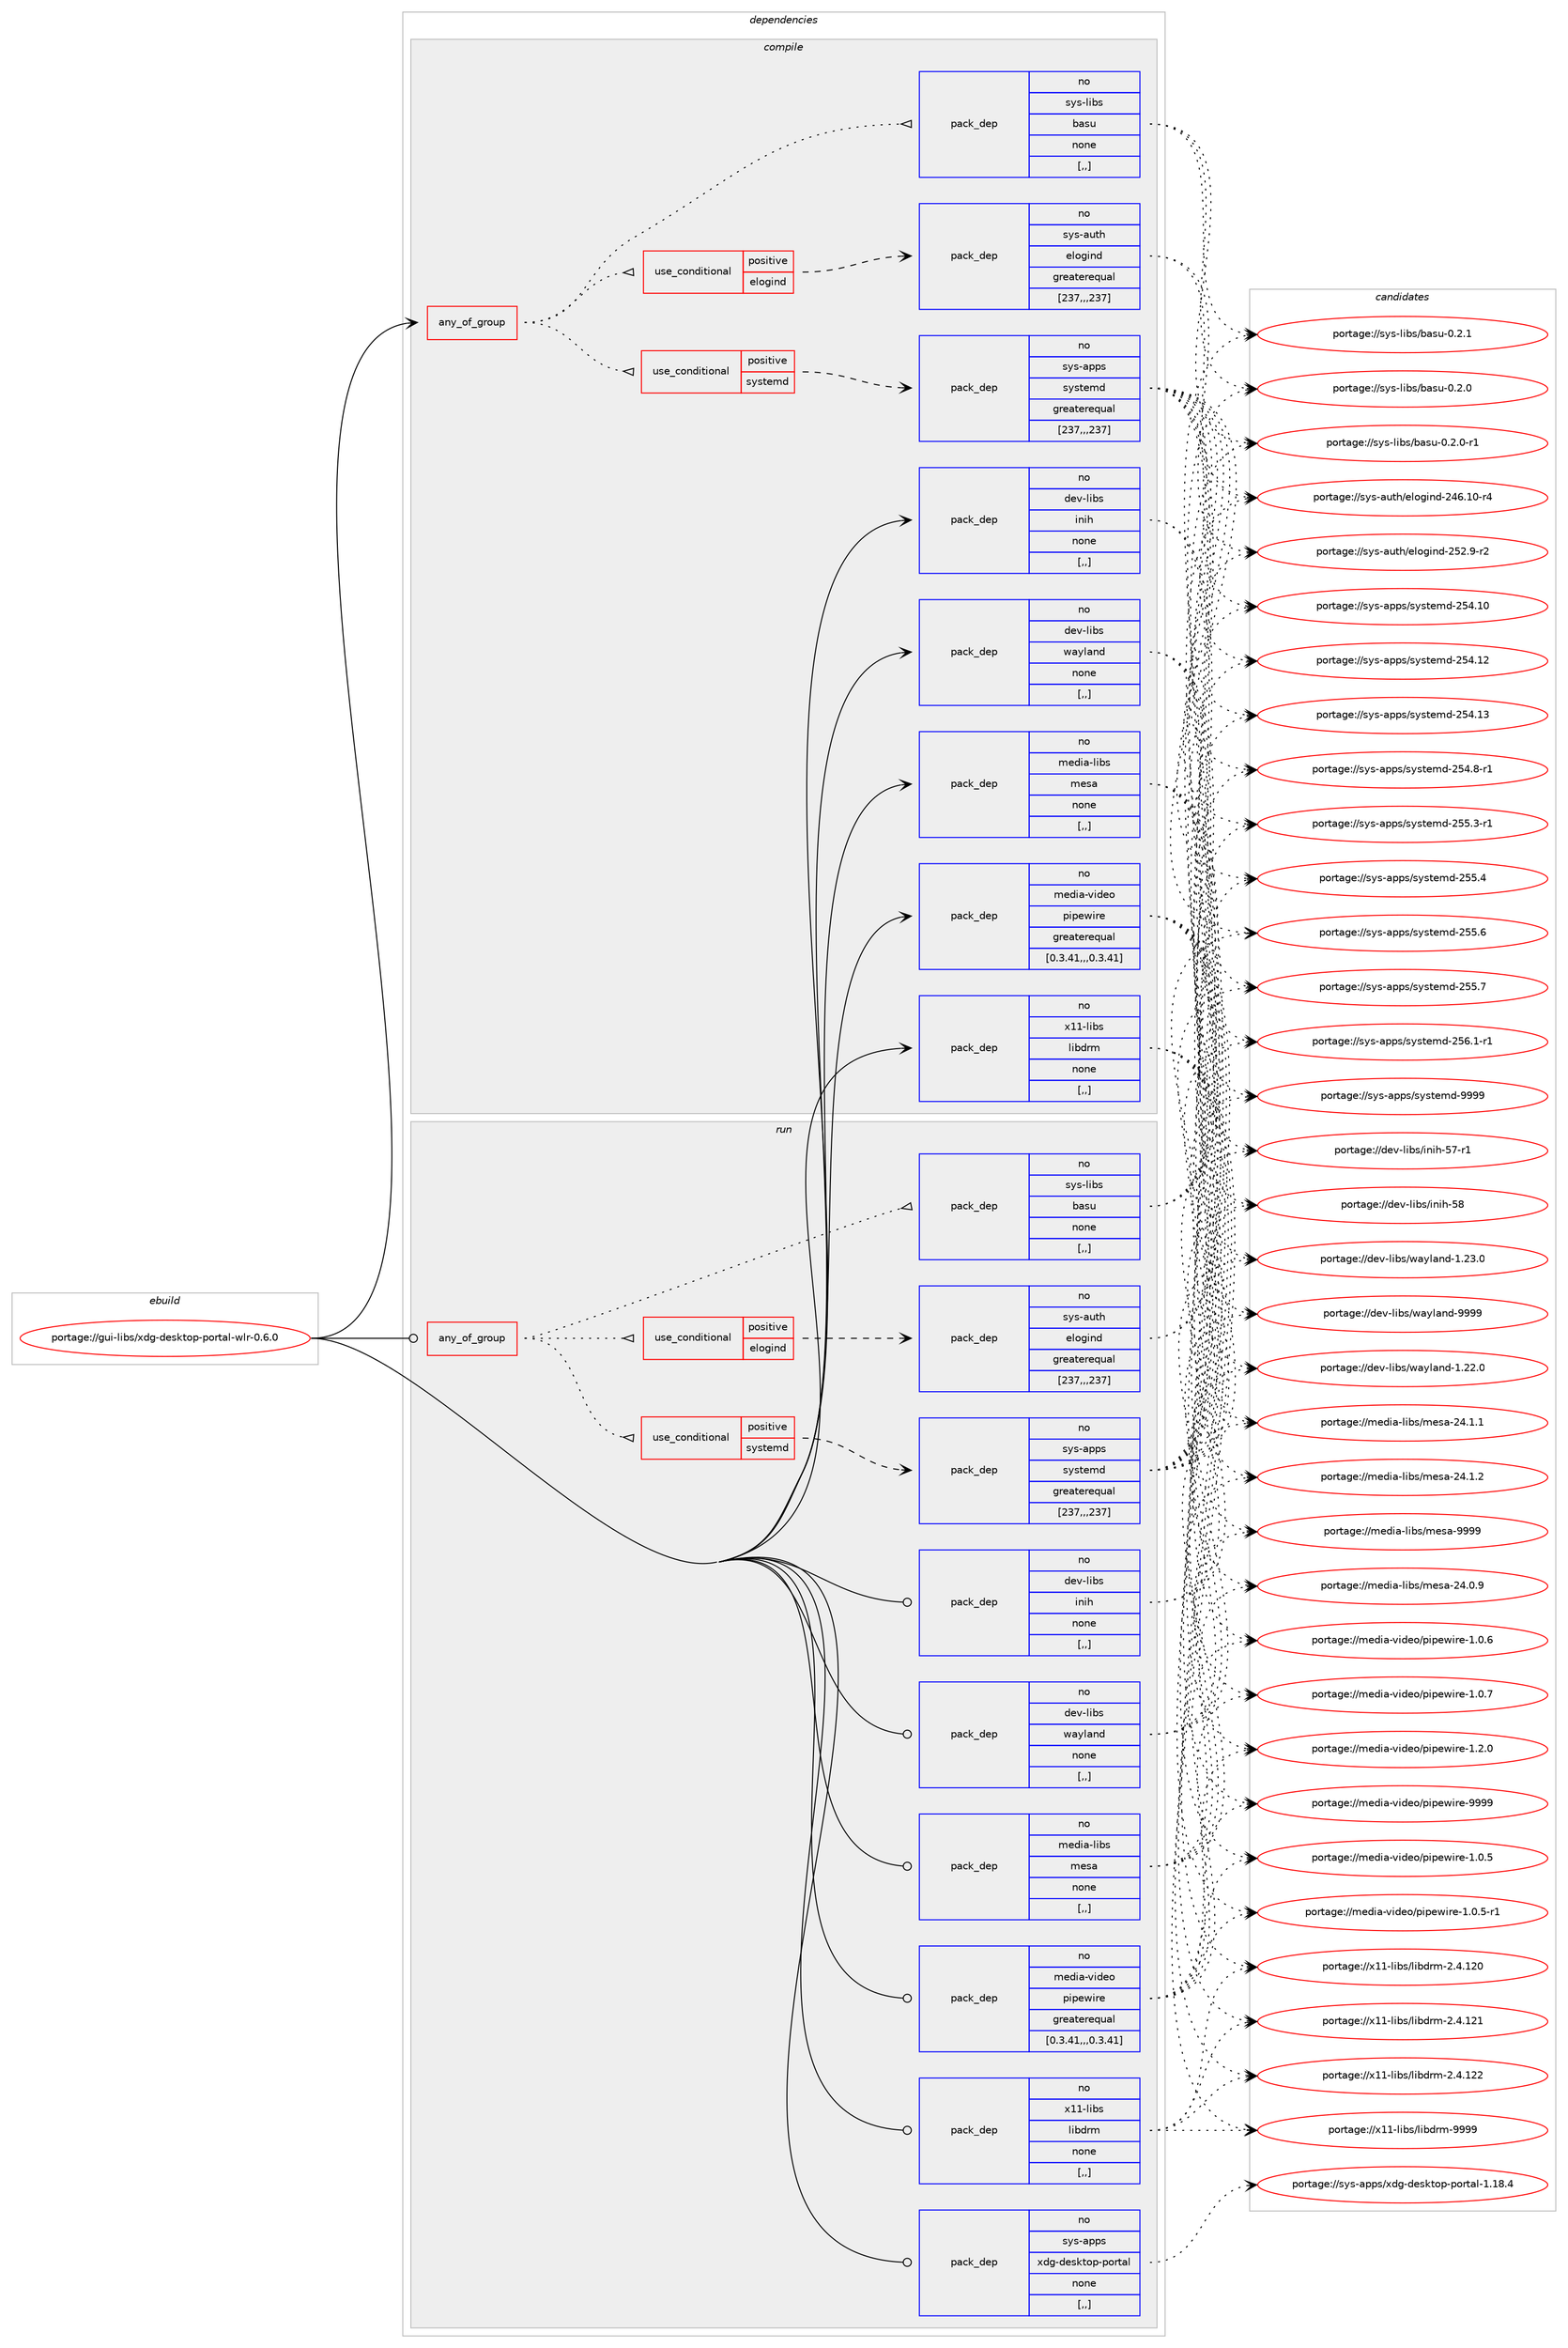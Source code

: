 digraph prolog {

# *************
# Graph options
# *************

newrank=true;
concentrate=true;
compound=true;
graph [rankdir=LR,fontname=Helvetica,fontsize=10,ranksep=1.5];#, ranksep=2.5, nodesep=0.2];
edge  [arrowhead=vee];
node  [fontname=Helvetica,fontsize=10];

# **********
# The ebuild
# **********

subgraph cluster_leftcol {
color=gray;
rank=same;
label=<<i>ebuild</i>>;
id [label="portage://gui-libs/xdg-desktop-portal-wlr-0.6.0", color=red, width=4, href="../gui-libs/xdg-desktop-portal-wlr-0.6.0.svg"];
}

# ****************
# The dependencies
# ****************

subgraph cluster_midcol {
color=gray;
label=<<i>dependencies</i>>;
subgraph cluster_compile {
fillcolor="#eeeeee";
style=filled;
label=<<i>compile</i>>;
subgraph any1418 {
dependency239916 [label=<<TABLE BORDER="0" CELLBORDER="1" CELLSPACING="0" CELLPADDING="4"><TR><TD CELLPADDING="10">any_of_group</TD></TR></TABLE>>, shape=none, color=red];subgraph cond65180 {
dependency239917 [label=<<TABLE BORDER="0" CELLBORDER="1" CELLSPACING="0" CELLPADDING="4"><TR><TD ROWSPAN="3" CELLPADDING="10">use_conditional</TD></TR><TR><TD>positive</TD></TR><TR><TD>systemd</TD></TR></TABLE>>, shape=none, color=red];
subgraph pack173166 {
dependency239918 [label=<<TABLE BORDER="0" CELLBORDER="1" CELLSPACING="0" CELLPADDING="4" WIDTH="220"><TR><TD ROWSPAN="6" CELLPADDING="30">pack_dep</TD></TR><TR><TD WIDTH="110">no</TD></TR><TR><TD>sys-apps</TD></TR><TR><TD>systemd</TD></TR><TR><TD>greaterequal</TD></TR><TR><TD>[237,,,237]</TD></TR></TABLE>>, shape=none, color=blue];
}
dependency239917:e -> dependency239918:w [weight=20,style="dashed",arrowhead="vee"];
}
dependency239916:e -> dependency239917:w [weight=20,style="dotted",arrowhead="oinv"];
subgraph cond65181 {
dependency239919 [label=<<TABLE BORDER="0" CELLBORDER="1" CELLSPACING="0" CELLPADDING="4"><TR><TD ROWSPAN="3" CELLPADDING="10">use_conditional</TD></TR><TR><TD>positive</TD></TR><TR><TD>elogind</TD></TR></TABLE>>, shape=none, color=red];
subgraph pack173167 {
dependency239920 [label=<<TABLE BORDER="0" CELLBORDER="1" CELLSPACING="0" CELLPADDING="4" WIDTH="220"><TR><TD ROWSPAN="6" CELLPADDING="30">pack_dep</TD></TR><TR><TD WIDTH="110">no</TD></TR><TR><TD>sys-auth</TD></TR><TR><TD>elogind</TD></TR><TR><TD>greaterequal</TD></TR><TR><TD>[237,,,237]</TD></TR></TABLE>>, shape=none, color=blue];
}
dependency239919:e -> dependency239920:w [weight=20,style="dashed",arrowhead="vee"];
}
dependency239916:e -> dependency239919:w [weight=20,style="dotted",arrowhead="oinv"];
subgraph pack173168 {
dependency239921 [label=<<TABLE BORDER="0" CELLBORDER="1" CELLSPACING="0" CELLPADDING="4" WIDTH="220"><TR><TD ROWSPAN="6" CELLPADDING="30">pack_dep</TD></TR><TR><TD WIDTH="110">no</TD></TR><TR><TD>sys-libs</TD></TR><TR><TD>basu</TD></TR><TR><TD>none</TD></TR><TR><TD>[,,]</TD></TR></TABLE>>, shape=none, color=blue];
}
dependency239916:e -> dependency239921:w [weight=20,style="dotted",arrowhead="oinv"];
}
id:e -> dependency239916:w [weight=20,style="solid",arrowhead="vee"];
subgraph pack173169 {
dependency239922 [label=<<TABLE BORDER="0" CELLBORDER="1" CELLSPACING="0" CELLPADDING="4" WIDTH="220"><TR><TD ROWSPAN="6" CELLPADDING="30">pack_dep</TD></TR><TR><TD WIDTH="110">no</TD></TR><TR><TD>dev-libs</TD></TR><TR><TD>inih</TD></TR><TR><TD>none</TD></TR><TR><TD>[,,]</TD></TR></TABLE>>, shape=none, color=blue];
}
id:e -> dependency239922:w [weight=20,style="solid",arrowhead="vee"];
subgraph pack173170 {
dependency239923 [label=<<TABLE BORDER="0" CELLBORDER="1" CELLSPACING="0" CELLPADDING="4" WIDTH="220"><TR><TD ROWSPAN="6" CELLPADDING="30">pack_dep</TD></TR><TR><TD WIDTH="110">no</TD></TR><TR><TD>dev-libs</TD></TR><TR><TD>wayland</TD></TR><TR><TD>none</TD></TR><TR><TD>[,,]</TD></TR></TABLE>>, shape=none, color=blue];
}
id:e -> dependency239923:w [weight=20,style="solid",arrowhead="vee"];
subgraph pack173171 {
dependency239924 [label=<<TABLE BORDER="0" CELLBORDER="1" CELLSPACING="0" CELLPADDING="4" WIDTH="220"><TR><TD ROWSPAN="6" CELLPADDING="30">pack_dep</TD></TR><TR><TD WIDTH="110">no</TD></TR><TR><TD>media-libs</TD></TR><TR><TD>mesa</TD></TR><TR><TD>none</TD></TR><TR><TD>[,,]</TD></TR></TABLE>>, shape=none, color=blue];
}
id:e -> dependency239924:w [weight=20,style="solid",arrowhead="vee"];
subgraph pack173172 {
dependency239925 [label=<<TABLE BORDER="0" CELLBORDER="1" CELLSPACING="0" CELLPADDING="4" WIDTH="220"><TR><TD ROWSPAN="6" CELLPADDING="30">pack_dep</TD></TR><TR><TD WIDTH="110">no</TD></TR><TR><TD>media-video</TD></TR><TR><TD>pipewire</TD></TR><TR><TD>greaterequal</TD></TR><TR><TD>[0.3.41,,,0.3.41]</TD></TR></TABLE>>, shape=none, color=blue];
}
id:e -> dependency239925:w [weight=20,style="solid",arrowhead="vee"];
subgraph pack173173 {
dependency239926 [label=<<TABLE BORDER="0" CELLBORDER="1" CELLSPACING="0" CELLPADDING="4" WIDTH="220"><TR><TD ROWSPAN="6" CELLPADDING="30">pack_dep</TD></TR><TR><TD WIDTH="110">no</TD></TR><TR><TD>x11-libs</TD></TR><TR><TD>libdrm</TD></TR><TR><TD>none</TD></TR><TR><TD>[,,]</TD></TR></TABLE>>, shape=none, color=blue];
}
id:e -> dependency239926:w [weight=20,style="solid",arrowhead="vee"];
}
subgraph cluster_compileandrun {
fillcolor="#eeeeee";
style=filled;
label=<<i>compile and run</i>>;
}
subgraph cluster_run {
fillcolor="#eeeeee";
style=filled;
label=<<i>run</i>>;
subgraph any1419 {
dependency239927 [label=<<TABLE BORDER="0" CELLBORDER="1" CELLSPACING="0" CELLPADDING="4"><TR><TD CELLPADDING="10">any_of_group</TD></TR></TABLE>>, shape=none, color=red];subgraph cond65182 {
dependency239928 [label=<<TABLE BORDER="0" CELLBORDER="1" CELLSPACING="0" CELLPADDING="4"><TR><TD ROWSPAN="3" CELLPADDING="10">use_conditional</TD></TR><TR><TD>positive</TD></TR><TR><TD>systemd</TD></TR></TABLE>>, shape=none, color=red];
subgraph pack173174 {
dependency239929 [label=<<TABLE BORDER="0" CELLBORDER="1" CELLSPACING="0" CELLPADDING="4" WIDTH="220"><TR><TD ROWSPAN="6" CELLPADDING="30">pack_dep</TD></TR><TR><TD WIDTH="110">no</TD></TR><TR><TD>sys-apps</TD></TR><TR><TD>systemd</TD></TR><TR><TD>greaterequal</TD></TR><TR><TD>[237,,,237]</TD></TR></TABLE>>, shape=none, color=blue];
}
dependency239928:e -> dependency239929:w [weight=20,style="dashed",arrowhead="vee"];
}
dependency239927:e -> dependency239928:w [weight=20,style="dotted",arrowhead="oinv"];
subgraph cond65183 {
dependency239930 [label=<<TABLE BORDER="0" CELLBORDER="1" CELLSPACING="0" CELLPADDING="4"><TR><TD ROWSPAN="3" CELLPADDING="10">use_conditional</TD></TR><TR><TD>positive</TD></TR><TR><TD>elogind</TD></TR></TABLE>>, shape=none, color=red];
subgraph pack173175 {
dependency239931 [label=<<TABLE BORDER="0" CELLBORDER="1" CELLSPACING="0" CELLPADDING="4" WIDTH="220"><TR><TD ROWSPAN="6" CELLPADDING="30">pack_dep</TD></TR><TR><TD WIDTH="110">no</TD></TR><TR><TD>sys-auth</TD></TR><TR><TD>elogind</TD></TR><TR><TD>greaterequal</TD></TR><TR><TD>[237,,,237]</TD></TR></TABLE>>, shape=none, color=blue];
}
dependency239930:e -> dependency239931:w [weight=20,style="dashed",arrowhead="vee"];
}
dependency239927:e -> dependency239930:w [weight=20,style="dotted",arrowhead="oinv"];
subgraph pack173176 {
dependency239932 [label=<<TABLE BORDER="0" CELLBORDER="1" CELLSPACING="0" CELLPADDING="4" WIDTH="220"><TR><TD ROWSPAN="6" CELLPADDING="30">pack_dep</TD></TR><TR><TD WIDTH="110">no</TD></TR><TR><TD>sys-libs</TD></TR><TR><TD>basu</TD></TR><TR><TD>none</TD></TR><TR><TD>[,,]</TD></TR></TABLE>>, shape=none, color=blue];
}
dependency239927:e -> dependency239932:w [weight=20,style="dotted",arrowhead="oinv"];
}
id:e -> dependency239927:w [weight=20,style="solid",arrowhead="odot"];
subgraph pack173177 {
dependency239933 [label=<<TABLE BORDER="0" CELLBORDER="1" CELLSPACING="0" CELLPADDING="4" WIDTH="220"><TR><TD ROWSPAN="6" CELLPADDING="30">pack_dep</TD></TR><TR><TD WIDTH="110">no</TD></TR><TR><TD>dev-libs</TD></TR><TR><TD>inih</TD></TR><TR><TD>none</TD></TR><TR><TD>[,,]</TD></TR></TABLE>>, shape=none, color=blue];
}
id:e -> dependency239933:w [weight=20,style="solid",arrowhead="odot"];
subgraph pack173178 {
dependency239934 [label=<<TABLE BORDER="0" CELLBORDER="1" CELLSPACING="0" CELLPADDING="4" WIDTH="220"><TR><TD ROWSPAN="6" CELLPADDING="30">pack_dep</TD></TR><TR><TD WIDTH="110">no</TD></TR><TR><TD>dev-libs</TD></TR><TR><TD>wayland</TD></TR><TR><TD>none</TD></TR><TR><TD>[,,]</TD></TR></TABLE>>, shape=none, color=blue];
}
id:e -> dependency239934:w [weight=20,style="solid",arrowhead="odot"];
subgraph pack173179 {
dependency239935 [label=<<TABLE BORDER="0" CELLBORDER="1" CELLSPACING="0" CELLPADDING="4" WIDTH="220"><TR><TD ROWSPAN="6" CELLPADDING="30">pack_dep</TD></TR><TR><TD WIDTH="110">no</TD></TR><TR><TD>media-libs</TD></TR><TR><TD>mesa</TD></TR><TR><TD>none</TD></TR><TR><TD>[,,]</TD></TR></TABLE>>, shape=none, color=blue];
}
id:e -> dependency239935:w [weight=20,style="solid",arrowhead="odot"];
subgraph pack173180 {
dependency239936 [label=<<TABLE BORDER="0" CELLBORDER="1" CELLSPACING="0" CELLPADDING="4" WIDTH="220"><TR><TD ROWSPAN="6" CELLPADDING="30">pack_dep</TD></TR><TR><TD WIDTH="110">no</TD></TR><TR><TD>media-video</TD></TR><TR><TD>pipewire</TD></TR><TR><TD>greaterequal</TD></TR><TR><TD>[0.3.41,,,0.3.41]</TD></TR></TABLE>>, shape=none, color=blue];
}
id:e -> dependency239936:w [weight=20,style="solid",arrowhead="odot"];
subgraph pack173181 {
dependency239937 [label=<<TABLE BORDER="0" CELLBORDER="1" CELLSPACING="0" CELLPADDING="4" WIDTH="220"><TR><TD ROWSPAN="6" CELLPADDING="30">pack_dep</TD></TR><TR><TD WIDTH="110">no</TD></TR><TR><TD>sys-apps</TD></TR><TR><TD>xdg-desktop-portal</TD></TR><TR><TD>none</TD></TR><TR><TD>[,,]</TD></TR></TABLE>>, shape=none, color=blue];
}
id:e -> dependency239937:w [weight=20,style="solid",arrowhead="odot"];
subgraph pack173182 {
dependency239938 [label=<<TABLE BORDER="0" CELLBORDER="1" CELLSPACING="0" CELLPADDING="4" WIDTH="220"><TR><TD ROWSPAN="6" CELLPADDING="30">pack_dep</TD></TR><TR><TD WIDTH="110">no</TD></TR><TR><TD>x11-libs</TD></TR><TR><TD>libdrm</TD></TR><TR><TD>none</TD></TR><TR><TD>[,,]</TD></TR></TABLE>>, shape=none, color=blue];
}
id:e -> dependency239938:w [weight=20,style="solid",arrowhead="odot"];
}
}

# **************
# The candidates
# **************

subgraph cluster_choices {
rank=same;
color=gray;
label=<<i>candidates</i>>;

subgraph choice173166 {
color=black;
nodesep=1;
choice11512111545971121121154711512111511610110910045505352464948 [label="portage://sys-apps/systemd-254.10", color=red, width=4,href="../sys-apps/systemd-254.10.svg"];
choice11512111545971121121154711512111511610110910045505352464950 [label="portage://sys-apps/systemd-254.12", color=red, width=4,href="../sys-apps/systemd-254.12.svg"];
choice11512111545971121121154711512111511610110910045505352464951 [label="portage://sys-apps/systemd-254.13", color=red, width=4,href="../sys-apps/systemd-254.13.svg"];
choice1151211154597112112115471151211151161011091004550535246564511449 [label="portage://sys-apps/systemd-254.8-r1", color=red, width=4,href="../sys-apps/systemd-254.8-r1.svg"];
choice1151211154597112112115471151211151161011091004550535346514511449 [label="portage://sys-apps/systemd-255.3-r1", color=red, width=4,href="../sys-apps/systemd-255.3-r1.svg"];
choice115121115459711211211547115121115116101109100455053534652 [label="portage://sys-apps/systemd-255.4", color=red, width=4,href="../sys-apps/systemd-255.4.svg"];
choice115121115459711211211547115121115116101109100455053534654 [label="portage://sys-apps/systemd-255.6", color=red, width=4,href="../sys-apps/systemd-255.6.svg"];
choice115121115459711211211547115121115116101109100455053534655 [label="portage://sys-apps/systemd-255.7", color=red, width=4,href="../sys-apps/systemd-255.7.svg"];
choice1151211154597112112115471151211151161011091004550535446494511449 [label="portage://sys-apps/systemd-256.1-r1", color=red, width=4,href="../sys-apps/systemd-256.1-r1.svg"];
choice1151211154597112112115471151211151161011091004557575757 [label="portage://sys-apps/systemd-9999", color=red, width=4,href="../sys-apps/systemd-9999.svg"];
dependency239918:e -> choice11512111545971121121154711512111511610110910045505352464948:w [style=dotted,weight="100"];
dependency239918:e -> choice11512111545971121121154711512111511610110910045505352464950:w [style=dotted,weight="100"];
dependency239918:e -> choice11512111545971121121154711512111511610110910045505352464951:w [style=dotted,weight="100"];
dependency239918:e -> choice1151211154597112112115471151211151161011091004550535246564511449:w [style=dotted,weight="100"];
dependency239918:e -> choice1151211154597112112115471151211151161011091004550535346514511449:w [style=dotted,weight="100"];
dependency239918:e -> choice115121115459711211211547115121115116101109100455053534652:w [style=dotted,weight="100"];
dependency239918:e -> choice115121115459711211211547115121115116101109100455053534654:w [style=dotted,weight="100"];
dependency239918:e -> choice115121115459711211211547115121115116101109100455053534655:w [style=dotted,weight="100"];
dependency239918:e -> choice1151211154597112112115471151211151161011091004550535446494511449:w [style=dotted,weight="100"];
dependency239918:e -> choice1151211154597112112115471151211151161011091004557575757:w [style=dotted,weight="100"];
}
subgraph choice173167 {
color=black;
nodesep=1;
choice115121115459711711610447101108111103105110100455052544649484511452 [label="portage://sys-auth/elogind-246.10-r4", color=red, width=4,href="../sys-auth/elogind-246.10-r4.svg"];
choice1151211154597117116104471011081111031051101004550535046574511450 [label="portage://sys-auth/elogind-252.9-r2", color=red, width=4,href="../sys-auth/elogind-252.9-r2.svg"];
dependency239920:e -> choice115121115459711711610447101108111103105110100455052544649484511452:w [style=dotted,weight="100"];
dependency239920:e -> choice1151211154597117116104471011081111031051101004550535046574511450:w [style=dotted,weight="100"];
}
subgraph choice173168 {
color=black;
nodesep=1;
choice1151211154510810598115479897115117454846504648 [label="portage://sys-libs/basu-0.2.0", color=red, width=4,href="../sys-libs/basu-0.2.0.svg"];
choice11512111545108105981154798971151174548465046484511449 [label="portage://sys-libs/basu-0.2.0-r1", color=red, width=4,href="../sys-libs/basu-0.2.0-r1.svg"];
choice1151211154510810598115479897115117454846504649 [label="portage://sys-libs/basu-0.2.1", color=red, width=4,href="../sys-libs/basu-0.2.1.svg"];
dependency239921:e -> choice1151211154510810598115479897115117454846504648:w [style=dotted,weight="100"];
dependency239921:e -> choice11512111545108105981154798971151174548465046484511449:w [style=dotted,weight="100"];
dependency239921:e -> choice1151211154510810598115479897115117454846504649:w [style=dotted,weight="100"];
}
subgraph choice173169 {
color=black;
nodesep=1;
choice1001011184510810598115471051101051044553554511449 [label="portage://dev-libs/inih-57-r1", color=red, width=4,href="../dev-libs/inih-57-r1.svg"];
choice100101118451081059811547105110105104455356 [label="portage://dev-libs/inih-58", color=red, width=4,href="../dev-libs/inih-58.svg"];
dependency239922:e -> choice1001011184510810598115471051101051044553554511449:w [style=dotted,weight="100"];
dependency239922:e -> choice100101118451081059811547105110105104455356:w [style=dotted,weight="100"];
}
subgraph choice173170 {
color=black;
nodesep=1;
choice100101118451081059811547119971211089711010045494650504648 [label="portage://dev-libs/wayland-1.22.0", color=red, width=4,href="../dev-libs/wayland-1.22.0.svg"];
choice100101118451081059811547119971211089711010045494650514648 [label="portage://dev-libs/wayland-1.23.0", color=red, width=4,href="../dev-libs/wayland-1.23.0.svg"];
choice10010111845108105981154711997121108971101004557575757 [label="portage://dev-libs/wayland-9999", color=red, width=4,href="../dev-libs/wayland-9999.svg"];
dependency239923:e -> choice100101118451081059811547119971211089711010045494650504648:w [style=dotted,weight="100"];
dependency239923:e -> choice100101118451081059811547119971211089711010045494650514648:w [style=dotted,weight="100"];
dependency239923:e -> choice10010111845108105981154711997121108971101004557575757:w [style=dotted,weight="100"];
}
subgraph choice173171 {
color=black;
nodesep=1;
choice109101100105974510810598115471091011159745505246484657 [label="portage://media-libs/mesa-24.0.9", color=red, width=4,href="../media-libs/mesa-24.0.9.svg"];
choice109101100105974510810598115471091011159745505246494649 [label="portage://media-libs/mesa-24.1.1", color=red, width=4,href="../media-libs/mesa-24.1.1.svg"];
choice109101100105974510810598115471091011159745505246494650 [label="portage://media-libs/mesa-24.1.2", color=red, width=4,href="../media-libs/mesa-24.1.2.svg"];
choice10910110010597451081059811547109101115974557575757 [label="portage://media-libs/mesa-9999", color=red, width=4,href="../media-libs/mesa-9999.svg"];
dependency239924:e -> choice109101100105974510810598115471091011159745505246484657:w [style=dotted,weight="100"];
dependency239924:e -> choice109101100105974510810598115471091011159745505246494649:w [style=dotted,weight="100"];
dependency239924:e -> choice109101100105974510810598115471091011159745505246494650:w [style=dotted,weight="100"];
dependency239924:e -> choice10910110010597451081059811547109101115974557575757:w [style=dotted,weight="100"];
}
subgraph choice173172 {
color=black;
nodesep=1;
choice109101100105974511810510010111147112105112101119105114101454946484653 [label="portage://media-video/pipewire-1.0.5", color=red, width=4,href="../media-video/pipewire-1.0.5.svg"];
choice1091011001059745118105100101111471121051121011191051141014549464846534511449 [label="portage://media-video/pipewire-1.0.5-r1", color=red, width=4,href="../media-video/pipewire-1.0.5-r1.svg"];
choice109101100105974511810510010111147112105112101119105114101454946484654 [label="portage://media-video/pipewire-1.0.6", color=red, width=4,href="../media-video/pipewire-1.0.6.svg"];
choice109101100105974511810510010111147112105112101119105114101454946484655 [label="portage://media-video/pipewire-1.0.7", color=red, width=4,href="../media-video/pipewire-1.0.7.svg"];
choice109101100105974511810510010111147112105112101119105114101454946504648 [label="portage://media-video/pipewire-1.2.0", color=red, width=4,href="../media-video/pipewire-1.2.0.svg"];
choice1091011001059745118105100101111471121051121011191051141014557575757 [label="portage://media-video/pipewire-9999", color=red, width=4,href="../media-video/pipewire-9999.svg"];
dependency239925:e -> choice109101100105974511810510010111147112105112101119105114101454946484653:w [style=dotted,weight="100"];
dependency239925:e -> choice1091011001059745118105100101111471121051121011191051141014549464846534511449:w [style=dotted,weight="100"];
dependency239925:e -> choice109101100105974511810510010111147112105112101119105114101454946484654:w [style=dotted,weight="100"];
dependency239925:e -> choice109101100105974511810510010111147112105112101119105114101454946484655:w [style=dotted,weight="100"];
dependency239925:e -> choice109101100105974511810510010111147112105112101119105114101454946504648:w [style=dotted,weight="100"];
dependency239925:e -> choice1091011001059745118105100101111471121051121011191051141014557575757:w [style=dotted,weight="100"];
}
subgraph choice173173 {
color=black;
nodesep=1;
choice1204949451081059811547108105981001141094550465246495048 [label="portage://x11-libs/libdrm-2.4.120", color=red, width=4,href="../x11-libs/libdrm-2.4.120.svg"];
choice1204949451081059811547108105981001141094550465246495049 [label="portage://x11-libs/libdrm-2.4.121", color=red, width=4,href="../x11-libs/libdrm-2.4.121.svg"];
choice1204949451081059811547108105981001141094550465246495050 [label="portage://x11-libs/libdrm-2.4.122", color=red, width=4,href="../x11-libs/libdrm-2.4.122.svg"];
choice1204949451081059811547108105981001141094557575757 [label="portage://x11-libs/libdrm-9999", color=red, width=4,href="../x11-libs/libdrm-9999.svg"];
dependency239926:e -> choice1204949451081059811547108105981001141094550465246495048:w [style=dotted,weight="100"];
dependency239926:e -> choice1204949451081059811547108105981001141094550465246495049:w [style=dotted,weight="100"];
dependency239926:e -> choice1204949451081059811547108105981001141094550465246495050:w [style=dotted,weight="100"];
dependency239926:e -> choice1204949451081059811547108105981001141094557575757:w [style=dotted,weight="100"];
}
subgraph choice173174 {
color=black;
nodesep=1;
choice11512111545971121121154711512111511610110910045505352464948 [label="portage://sys-apps/systemd-254.10", color=red, width=4,href="../sys-apps/systemd-254.10.svg"];
choice11512111545971121121154711512111511610110910045505352464950 [label="portage://sys-apps/systemd-254.12", color=red, width=4,href="../sys-apps/systemd-254.12.svg"];
choice11512111545971121121154711512111511610110910045505352464951 [label="portage://sys-apps/systemd-254.13", color=red, width=4,href="../sys-apps/systemd-254.13.svg"];
choice1151211154597112112115471151211151161011091004550535246564511449 [label="portage://sys-apps/systemd-254.8-r1", color=red, width=4,href="../sys-apps/systemd-254.8-r1.svg"];
choice1151211154597112112115471151211151161011091004550535346514511449 [label="portage://sys-apps/systemd-255.3-r1", color=red, width=4,href="../sys-apps/systemd-255.3-r1.svg"];
choice115121115459711211211547115121115116101109100455053534652 [label="portage://sys-apps/systemd-255.4", color=red, width=4,href="../sys-apps/systemd-255.4.svg"];
choice115121115459711211211547115121115116101109100455053534654 [label="portage://sys-apps/systemd-255.6", color=red, width=4,href="../sys-apps/systemd-255.6.svg"];
choice115121115459711211211547115121115116101109100455053534655 [label="portage://sys-apps/systemd-255.7", color=red, width=4,href="../sys-apps/systemd-255.7.svg"];
choice1151211154597112112115471151211151161011091004550535446494511449 [label="portage://sys-apps/systemd-256.1-r1", color=red, width=4,href="../sys-apps/systemd-256.1-r1.svg"];
choice1151211154597112112115471151211151161011091004557575757 [label="portage://sys-apps/systemd-9999", color=red, width=4,href="../sys-apps/systemd-9999.svg"];
dependency239929:e -> choice11512111545971121121154711512111511610110910045505352464948:w [style=dotted,weight="100"];
dependency239929:e -> choice11512111545971121121154711512111511610110910045505352464950:w [style=dotted,weight="100"];
dependency239929:e -> choice11512111545971121121154711512111511610110910045505352464951:w [style=dotted,weight="100"];
dependency239929:e -> choice1151211154597112112115471151211151161011091004550535246564511449:w [style=dotted,weight="100"];
dependency239929:e -> choice1151211154597112112115471151211151161011091004550535346514511449:w [style=dotted,weight="100"];
dependency239929:e -> choice115121115459711211211547115121115116101109100455053534652:w [style=dotted,weight="100"];
dependency239929:e -> choice115121115459711211211547115121115116101109100455053534654:w [style=dotted,weight="100"];
dependency239929:e -> choice115121115459711211211547115121115116101109100455053534655:w [style=dotted,weight="100"];
dependency239929:e -> choice1151211154597112112115471151211151161011091004550535446494511449:w [style=dotted,weight="100"];
dependency239929:e -> choice1151211154597112112115471151211151161011091004557575757:w [style=dotted,weight="100"];
}
subgraph choice173175 {
color=black;
nodesep=1;
choice115121115459711711610447101108111103105110100455052544649484511452 [label="portage://sys-auth/elogind-246.10-r4", color=red, width=4,href="../sys-auth/elogind-246.10-r4.svg"];
choice1151211154597117116104471011081111031051101004550535046574511450 [label="portage://sys-auth/elogind-252.9-r2", color=red, width=4,href="../sys-auth/elogind-252.9-r2.svg"];
dependency239931:e -> choice115121115459711711610447101108111103105110100455052544649484511452:w [style=dotted,weight="100"];
dependency239931:e -> choice1151211154597117116104471011081111031051101004550535046574511450:w [style=dotted,weight="100"];
}
subgraph choice173176 {
color=black;
nodesep=1;
choice1151211154510810598115479897115117454846504648 [label="portage://sys-libs/basu-0.2.0", color=red, width=4,href="../sys-libs/basu-0.2.0.svg"];
choice11512111545108105981154798971151174548465046484511449 [label="portage://sys-libs/basu-0.2.0-r1", color=red, width=4,href="../sys-libs/basu-0.2.0-r1.svg"];
choice1151211154510810598115479897115117454846504649 [label="portage://sys-libs/basu-0.2.1", color=red, width=4,href="../sys-libs/basu-0.2.1.svg"];
dependency239932:e -> choice1151211154510810598115479897115117454846504648:w [style=dotted,weight="100"];
dependency239932:e -> choice11512111545108105981154798971151174548465046484511449:w [style=dotted,weight="100"];
dependency239932:e -> choice1151211154510810598115479897115117454846504649:w [style=dotted,weight="100"];
}
subgraph choice173177 {
color=black;
nodesep=1;
choice1001011184510810598115471051101051044553554511449 [label="portage://dev-libs/inih-57-r1", color=red, width=4,href="../dev-libs/inih-57-r1.svg"];
choice100101118451081059811547105110105104455356 [label="portage://dev-libs/inih-58", color=red, width=4,href="../dev-libs/inih-58.svg"];
dependency239933:e -> choice1001011184510810598115471051101051044553554511449:w [style=dotted,weight="100"];
dependency239933:e -> choice100101118451081059811547105110105104455356:w [style=dotted,weight="100"];
}
subgraph choice173178 {
color=black;
nodesep=1;
choice100101118451081059811547119971211089711010045494650504648 [label="portage://dev-libs/wayland-1.22.0", color=red, width=4,href="../dev-libs/wayland-1.22.0.svg"];
choice100101118451081059811547119971211089711010045494650514648 [label="portage://dev-libs/wayland-1.23.0", color=red, width=4,href="../dev-libs/wayland-1.23.0.svg"];
choice10010111845108105981154711997121108971101004557575757 [label="portage://dev-libs/wayland-9999", color=red, width=4,href="../dev-libs/wayland-9999.svg"];
dependency239934:e -> choice100101118451081059811547119971211089711010045494650504648:w [style=dotted,weight="100"];
dependency239934:e -> choice100101118451081059811547119971211089711010045494650514648:w [style=dotted,weight="100"];
dependency239934:e -> choice10010111845108105981154711997121108971101004557575757:w [style=dotted,weight="100"];
}
subgraph choice173179 {
color=black;
nodesep=1;
choice109101100105974510810598115471091011159745505246484657 [label="portage://media-libs/mesa-24.0.9", color=red, width=4,href="../media-libs/mesa-24.0.9.svg"];
choice109101100105974510810598115471091011159745505246494649 [label="portage://media-libs/mesa-24.1.1", color=red, width=4,href="../media-libs/mesa-24.1.1.svg"];
choice109101100105974510810598115471091011159745505246494650 [label="portage://media-libs/mesa-24.1.2", color=red, width=4,href="../media-libs/mesa-24.1.2.svg"];
choice10910110010597451081059811547109101115974557575757 [label="portage://media-libs/mesa-9999", color=red, width=4,href="../media-libs/mesa-9999.svg"];
dependency239935:e -> choice109101100105974510810598115471091011159745505246484657:w [style=dotted,weight="100"];
dependency239935:e -> choice109101100105974510810598115471091011159745505246494649:w [style=dotted,weight="100"];
dependency239935:e -> choice109101100105974510810598115471091011159745505246494650:w [style=dotted,weight="100"];
dependency239935:e -> choice10910110010597451081059811547109101115974557575757:w [style=dotted,weight="100"];
}
subgraph choice173180 {
color=black;
nodesep=1;
choice109101100105974511810510010111147112105112101119105114101454946484653 [label="portage://media-video/pipewire-1.0.5", color=red, width=4,href="../media-video/pipewire-1.0.5.svg"];
choice1091011001059745118105100101111471121051121011191051141014549464846534511449 [label="portage://media-video/pipewire-1.0.5-r1", color=red, width=4,href="../media-video/pipewire-1.0.5-r1.svg"];
choice109101100105974511810510010111147112105112101119105114101454946484654 [label="portage://media-video/pipewire-1.0.6", color=red, width=4,href="../media-video/pipewire-1.0.6.svg"];
choice109101100105974511810510010111147112105112101119105114101454946484655 [label="portage://media-video/pipewire-1.0.7", color=red, width=4,href="../media-video/pipewire-1.0.7.svg"];
choice109101100105974511810510010111147112105112101119105114101454946504648 [label="portage://media-video/pipewire-1.2.0", color=red, width=4,href="../media-video/pipewire-1.2.0.svg"];
choice1091011001059745118105100101111471121051121011191051141014557575757 [label="portage://media-video/pipewire-9999", color=red, width=4,href="../media-video/pipewire-9999.svg"];
dependency239936:e -> choice109101100105974511810510010111147112105112101119105114101454946484653:w [style=dotted,weight="100"];
dependency239936:e -> choice1091011001059745118105100101111471121051121011191051141014549464846534511449:w [style=dotted,weight="100"];
dependency239936:e -> choice109101100105974511810510010111147112105112101119105114101454946484654:w [style=dotted,weight="100"];
dependency239936:e -> choice109101100105974511810510010111147112105112101119105114101454946484655:w [style=dotted,weight="100"];
dependency239936:e -> choice109101100105974511810510010111147112105112101119105114101454946504648:w [style=dotted,weight="100"];
dependency239936:e -> choice1091011001059745118105100101111471121051121011191051141014557575757:w [style=dotted,weight="100"];
}
subgraph choice173181 {
color=black;
nodesep=1;
choice11512111545971121121154712010010345100101115107116111112451121111141169710845494649564652 [label="portage://sys-apps/xdg-desktop-portal-1.18.4", color=red, width=4,href="../sys-apps/xdg-desktop-portal-1.18.4.svg"];
dependency239937:e -> choice11512111545971121121154712010010345100101115107116111112451121111141169710845494649564652:w [style=dotted,weight="100"];
}
subgraph choice173182 {
color=black;
nodesep=1;
choice1204949451081059811547108105981001141094550465246495048 [label="portage://x11-libs/libdrm-2.4.120", color=red, width=4,href="../x11-libs/libdrm-2.4.120.svg"];
choice1204949451081059811547108105981001141094550465246495049 [label="portage://x11-libs/libdrm-2.4.121", color=red, width=4,href="../x11-libs/libdrm-2.4.121.svg"];
choice1204949451081059811547108105981001141094550465246495050 [label="portage://x11-libs/libdrm-2.4.122", color=red, width=4,href="../x11-libs/libdrm-2.4.122.svg"];
choice1204949451081059811547108105981001141094557575757 [label="portage://x11-libs/libdrm-9999", color=red, width=4,href="../x11-libs/libdrm-9999.svg"];
dependency239938:e -> choice1204949451081059811547108105981001141094550465246495048:w [style=dotted,weight="100"];
dependency239938:e -> choice1204949451081059811547108105981001141094550465246495049:w [style=dotted,weight="100"];
dependency239938:e -> choice1204949451081059811547108105981001141094550465246495050:w [style=dotted,weight="100"];
dependency239938:e -> choice1204949451081059811547108105981001141094557575757:w [style=dotted,weight="100"];
}
}

}
